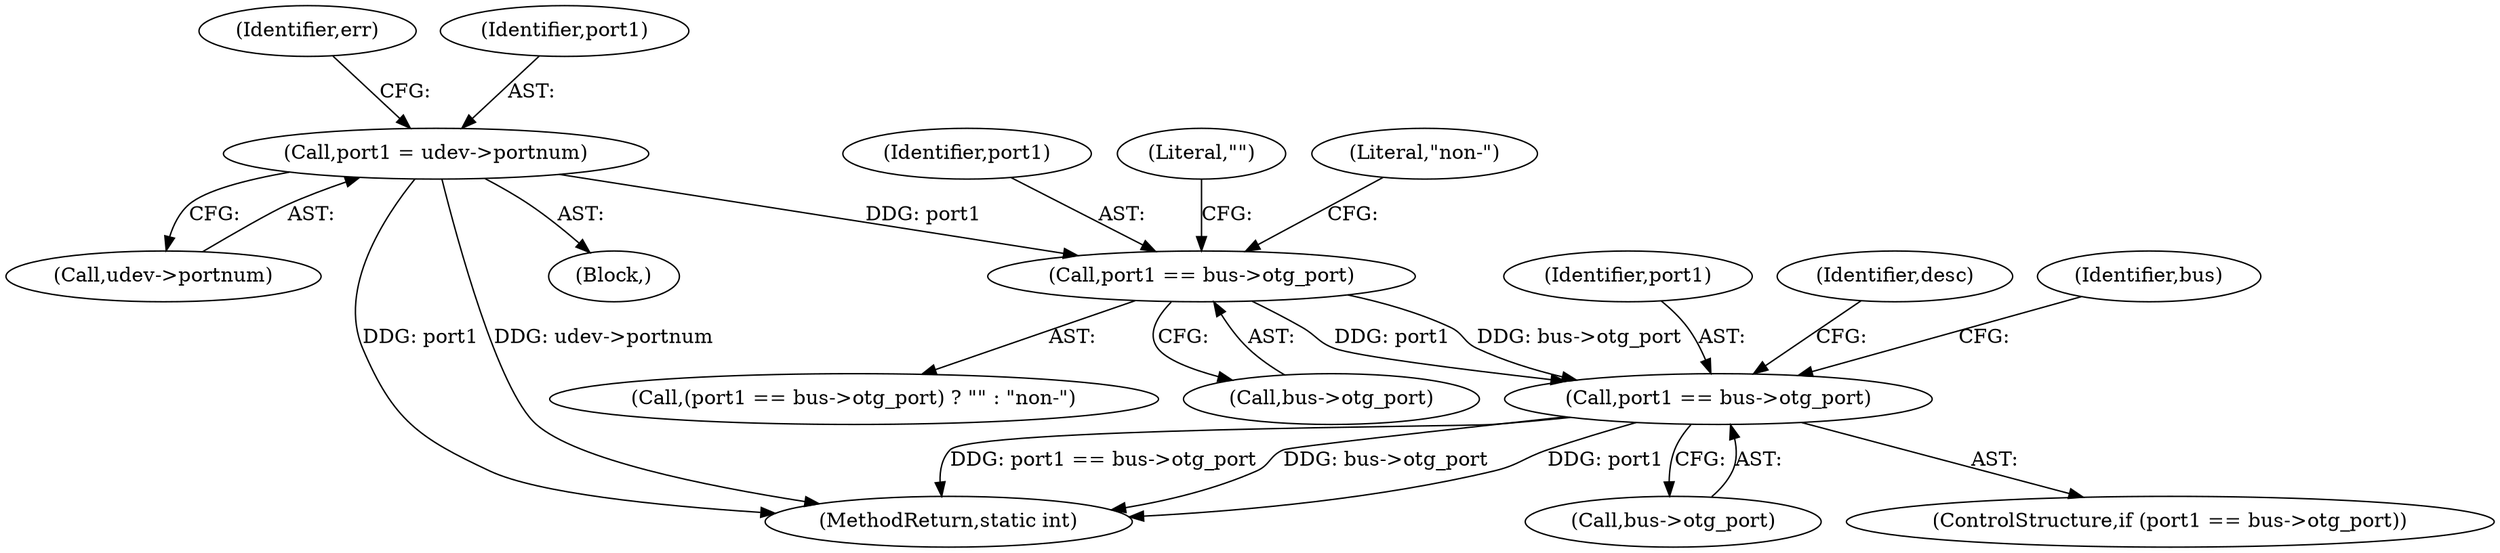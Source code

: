 digraph "0_linux_704620afc70cf47abb9d6a1a57f3825d2bca49cf@pointer" {
"1000191" [label="(Call,port1 == bus->otg_port)"];
"1000145" [label="(Call,port1 = udev->portnum)"];
"1000199" [label="(Call,port1 == bus->otg_port)"];
"1000133" [label="(Block,)"];
"1000190" [label="(Call,(port1 == bus->otg_port) ? \"\" : \"non-\")"];
"1000201" [label="(Call,bus->otg_port)"];
"1000200" [label="(Identifier,port1)"];
"1000151" [label="(Identifier,err)"];
"1000192" [label="(Identifier,port1)"];
"1000146" [label="(Identifier,port1)"];
"1000191" [label="(Call,port1 == bus->otg_port)"];
"1000147" [label="(Call,udev->portnum)"];
"1000198" [label="(ControlStructure,if (port1 == bus->otg_port))"];
"1000193" [label="(Call,bus->otg_port)"];
"1000245" [label="(Identifier,desc)"];
"1000145" [label="(Call,port1 = udev->portnum)"];
"1000277" [label="(MethodReturn,static int)"];
"1000199" [label="(Call,port1 == bus->otg_port)"];
"1000207" [label="(Identifier,bus)"];
"1000196" [label="(Literal,\"\")"];
"1000197" [label="(Literal,\"non-\")"];
"1000191" -> "1000190"  [label="AST: "];
"1000191" -> "1000193"  [label="CFG: "];
"1000192" -> "1000191"  [label="AST: "];
"1000193" -> "1000191"  [label="AST: "];
"1000196" -> "1000191"  [label="CFG: "];
"1000197" -> "1000191"  [label="CFG: "];
"1000145" -> "1000191"  [label="DDG: port1"];
"1000191" -> "1000199"  [label="DDG: port1"];
"1000191" -> "1000199"  [label="DDG: bus->otg_port"];
"1000145" -> "1000133"  [label="AST: "];
"1000145" -> "1000147"  [label="CFG: "];
"1000146" -> "1000145"  [label="AST: "];
"1000147" -> "1000145"  [label="AST: "];
"1000151" -> "1000145"  [label="CFG: "];
"1000145" -> "1000277"  [label="DDG: port1"];
"1000145" -> "1000277"  [label="DDG: udev->portnum"];
"1000199" -> "1000198"  [label="AST: "];
"1000199" -> "1000201"  [label="CFG: "];
"1000200" -> "1000199"  [label="AST: "];
"1000201" -> "1000199"  [label="AST: "];
"1000207" -> "1000199"  [label="CFG: "];
"1000245" -> "1000199"  [label="CFG: "];
"1000199" -> "1000277"  [label="DDG: port1"];
"1000199" -> "1000277"  [label="DDG: port1 == bus->otg_port"];
"1000199" -> "1000277"  [label="DDG: bus->otg_port"];
}
